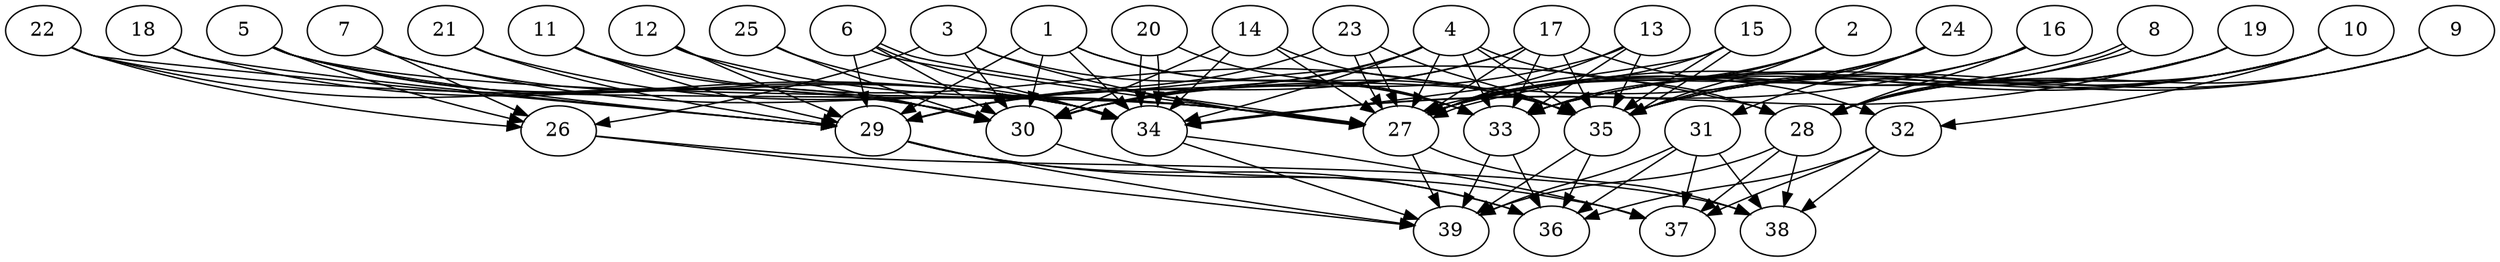 // DAG (tier=3-complex, mode=data, n=39, ccr=0.536, fat=0.741, density=0.787, regular=0.258, jump=0.245, mindata=4194304, maxdata=33554432)
// DAG automatically generated by daggen at Sun Aug 24 16:33:35 2025
// /home/ermia/Project/Environments/daggen/bin/daggen --dot --ccr 0.536 --fat 0.741 --regular 0.258 --density 0.787 --jump 0.245 --mindata 4194304 --maxdata 33554432 -n 39 
digraph G {
  1 [size="15439379925854125555712", alpha="0.00", expect_size="7719689962927062777856"]
  1 -> 29 [size ="4960322230157312"]
  1 -> 30 [size ="4960322230157312"]
  1 -> 33 [size ="4960322230157312"]
  1 -> 34 [size ="4960322230157312"]
  1 -> 35 [size ="4960322230157312"]
  2 [size="91295038069291904", alpha="0.17", expect_size="45647519034645952"]
  2 -> 27 [size ="3308964615815168"]
  2 -> 33 [size ="3308964615815168"]
  2 -> 35 [size ="3308964615815168"]
  3 [size="1055485297575715667968", alpha="0.13", expect_size="527742648787857833984"]
  3 -> 26 [size ="829325041467392"]
  3 -> 27 [size ="829325041467392"]
  3 -> 30 [size ="829325041467392"]
  3 -> 33 [size ="829325041467392"]
  4 [size="15548206153601097138176", alpha="0.20", expect_size="7774103076800548569088"]
  4 -> 27 [size ="4983603863748608"]
  4 -> 28 [size ="4983603863748608"]
  4 -> 29 [size ="4983603863748608"]
  4 -> 30 [size ="4983603863748608"]
  4 -> 33 [size ="4983603863748608"]
  4 -> 34 [size ="4983603863748608"]
  4 -> 35 [size ="4983603863748608"]
  5 [size="1960318814135676567552", alpha="0.08", expect_size="980159407067838283776"]
  5 -> 26 [size ="1253067479580672"]
  5 -> 27 [size ="1253067479580672"]
  5 -> 29 [size ="1253067479580672"]
  5 -> 30 [size ="1253067479580672"]
  5 -> 34 [size ="1253067479580672"]
  6 [size="22083008950439886848", alpha="0.08", expect_size="11041504475219943424"]
  6 -> 27 [size ="8396686598602752"]
  6 -> 27 [size ="8396686598602752"]
  6 -> 29 [size ="8396686598602752"]
  6 -> 30 [size ="8396686598602752"]
  6 -> 34 [size ="8396686598602752"]
  7 [size="313576744326196224", alpha="0.11", expect_size="156788372163098112"]
  7 -> 26 [size ="7506524024864768"]
  7 -> 27 [size ="7506524024864768"]
  7 -> 34 [size ="7506524024864768"]
  8 [size="3525581751541577216", alpha="0.06", expect_size="1762790875770788608"]
  8 -> 27 [size ="3539083250892800"]
  8 -> 27 [size ="3539083250892800"]
  8 -> 28 [size ="3539083250892800"]
  9 [size="92467063124240891904", alpha="0.11", expect_size="46233531562120445952"]
  9 -> 28 [size ="163586714370048"]
  9 -> 33 [size ="163586714370048"]
  9 -> 35 [size ="163586714370048"]
  10 [size="442345793750582528", alpha="0.01", expect_size="221172896875291264"]
  10 -> 27 [size ="6929850577190912"]
  10 -> 28 [size ="6929850577190912"]
  10 -> 32 [size ="6929850577190912"]
  10 -> 33 [size ="6929850577190912"]
  10 -> 35 [size ="6929850577190912"]
  11 [size="164560673887123008", alpha="0.04", expect_size="82280336943561504"]
  11 -> 29 [size ="2884051782336512"]
  11 -> 30 [size ="2884051782336512"]
  11 -> 35 [size ="2884051782336512"]
  12 [size="4919597586400243712", alpha="0.15", expect_size="2459798793200121856"]
  12 -> 28 [size ="2634009490227200"]
  12 -> 29 [size ="2634009490227200"]
  12 -> 30 [size ="2634009490227200"]
  13 [size="3727035661788962095104", alpha="0.07", expect_size="1863517830894481047552"]
  13 -> 27 [size ="1923087385755648"]
  13 -> 30 [size ="1923087385755648"]
  13 -> 33 [size ="1923087385755648"]
  13 -> 35 [size ="1923087385755648"]
  14 [size="33336023898540196", alpha="0.08", expect_size="16668011949270098"]
  14 -> 27 [size ="2671302095667200"]
  14 -> 30 [size ="2671302095667200"]
  14 -> 34 [size ="2671302095667200"]
  14 -> 35 [size ="2671302095667200"]
  15 [size="212327431877480736", alpha="0.05", expect_size="106163715938740368"]
  15 -> 27 [size ="4704245475442688"]
  15 -> 34 [size ="4704245475442688"]
  15 -> 35 [size ="4704245475442688"]
  15 -> 35 [size ="4704245475442688"]
  16 [size="9257149544555362304", alpha="0.18", expect_size="4628574772277681152"]
  16 -> 27 [size ="7298206534729728"]
  16 -> 28 [size ="7298206534729728"]
  16 -> 34 [size ="7298206534729728"]
  17 [size="345768236823167488", alpha="0.14", expect_size="172884118411583744"]
  17 -> 27 [size ="6428597065613312"]
  17 -> 29 [size ="6428597065613312"]
  17 -> 30 [size ="6428597065613312"]
  17 -> 32 [size ="6428597065613312"]
  17 -> 33 [size ="6428597065613312"]
  17 -> 35 [size ="6428597065613312"]
  18 [size="22213747989465050120192", alpha="0.06", expect_size="11106873994732525060096"]
  18 -> 29 [size ="6321758202232832"]
  18 -> 34 [size ="6321758202232832"]
  19 [size="17248641582429668114432", alpha="0.04", expect_size="8624320791214834057216"]
  19 -> 28 [size ="5340639361236992"]
  19 -> 33 [size ="5340639361236992"]
  19 -> 34 [size ="5340639361236992"]
  19 -> 35 [size ="5340639361236992"]
  20 [size="37606257385839072903168", alpha="0.08", expect_size="18803128692919536451584"]
  20 -> 33 [size ="8979732435566592"]
  20 -> 34 [size ="8979732435566592"]
  20 -> 34 [size ="8979732435566592"]
  21 [size="1629561309351471104", alpha="0.18", expect_size="814780654675735552"]
  21 -> 27 [size ="2073770676191232"]
  21 -> 29 [size ="2073770676191232"]
  22 [size="1548521189006575872", alpha="0.18", expect_size="774260594503287936"]
  22 -> 26 [size ="959693799292928"]
  22 -> 27 [size ="959693799292928"]
  22 -> 29 [size ="959693799292928"]
  22 -> 30 [size ="959693799292928"]
  23 [size="452802287164290816", alpha="0.00", expect_size="226401143582145408"]
  23 -> 27 [size ="537542210355200"]
  23 -> 27 [size ="537542210355200"]
  23 -> 29 [size ="537542210355200"]
  23 -> 35 [size ="537542210355200"]
  24 [size="6646436528650341842944", alpha="0.06", expect_size="3323218264325170921472"]
  24 -> 27 [size ="2828020553351168"]
  24 -> 30 [size ="2828020553351168"]
  24 -> 31 [size ="2828020553351168"]
  24 -> 35 [size ="2828020553351168"]
  25 [size="89073660837879904", alpha="0.07", expect_size="44536830418939952"]
  25 -> 30 [size ="3056724206419968"]
  25 -> 34 [size ="3056724206419968"]
  26 [size="2345118691446288384", alpha="0.20", expect_size="1172559345723144192"]
  26 -> 38 [size ="1003428251697152"]
  26 -> 39 [size ="1003428251697152"]
  27 [size="684494134201870592", alpha="0.04", expect_size="342247067100935296"]
  27 -> 38 [size ="800225295859712"]
  27 -> 39 [size ="800225295859712"]
  28 [size="29527742609329588535296", alpha="0.06", expect_size="14763871304664794267648"]
  28 -> 37 [size ="7642641437032448"]
  28 -> 38 [size ="7642641437032448"]
  28 -> 39 [size ="7642641437032448"]
  29 [size="2339467072666605715456", alpha="0.11", expect_size="1169733536333302857728"]
  29 -> 36 [size ="1409833886547968"]
  29 -> 37 [size ="1409833886547968"]
  29 -> 39 [size ="1409833886547968"]
  30 [size="9929531048861935616", alpha="0.18", expect_size="4964765524430967808"]
  30 -> 36 [size ="5901130118725632"]
  31 [size="12619497201717104082944", alpha="0.03", expect_size="6309748600858552041472"]
  31 -> 36 [size ="4336287028871168"]
  31 -> 37 [size ="4336287028871168"]
  31 -> 38 [size ="4336287028871168"]
  31 -> 39 [size ="4336287028871168"]
  32 [size="4074593998378793472", alpha="0.17", expect_size="2037296999189396736"]
  32 -> 36 [size ="1529050308804608"]
  32 -> 37 [size ="1529050308804608"]
  32 -> 38 [size ="1529050308804608"]
  33 [size="1394357450785685504000", alpha="0.10", expect_size="697178725392842752000"]
  33 -> 36 [size ="998480071884800"]
  33 -> 39 [size ="998480071884800"]
  34 [size="2325177143922704384", alpha="0.08", expect_size="1162588571961352192"]
  34 -> 37 [size ="900867452567552"]
  34 -> 39 [size ="900867452567552"]
  35 [size="403044675886928448", alpha="0.19", expect_size="201522337943464224"]
  35 -> 36 [size ="206289971970048"]
  35 -> 39 [size ="206289971970048"]
  36 [size="21169703994896941056000", alpha="0.02", expect_size="10584851997448470528000"]
  37 [size="6760017276746858496000", alpha="0.06", expect_size="3380008638373429248000"]
  38 [size="5309914984421434368", alpha="0.11", expect_size="2654957492210717184"]
  39 [size="16465102233686524297216", alpha="0.01", expect_size="8232551116843262148608"]
}